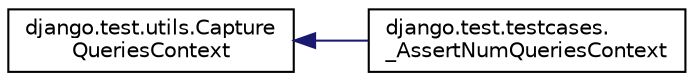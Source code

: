 digraph "Graphical Class Hierarchy"
{
 // LATEX_PDF_SIZE
  edge [fontname="Helvetica",fontsize="10",labelfontname="Helvetica",labelfontsize="10"];
  node [fontname="Helvetica",fontsize="10",shape=record];
  rankdir="LR";
  Node0 [label="django.test.utils.Capture\lQueriesContext",height=0.2,width=0.4,color="black", fillcolor="white", style="filled",URL="$d1/da1/classdjango_1_1test_1_1utils_1_1_capture_queries_context.html",tooltip=" "];
  Node0 -> Node1 [dir="back",color="midnightblue",fontsize="10",style="solid",fontname="Helvetica"];
  Node1 [label="django.test.testcases.\l_AssertNumQueriesContext",height=0.2,width=0.4,color="black", fillcolor="white", style="filled",URL="$d8/deb/classdjango_1_1test_1_1testcases_1_1___assert_num_queries_context.html",tooltip=" "];
}
